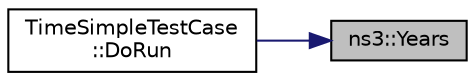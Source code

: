 digraph "ns3::Years"
{
 // LATEX_PDF_SIZE
  edge [fontname="Helvetica",fontsize="10",labelfontname="Helvetica",labelfontsize="10"];
  node [fontname="Helvetica",fontsize="10",shape=record];
  rankdir="RL";
  Node1 [label="ns3::Years",height=0.2,width=0.4,color="black", fillcolor="grey75", style="filled", fontcolor="black",tooltip="Construct a Time in the indicated unit."];
  Node1 -> Node2 [dir="back",color="midnightblue",fontsize="10",style="solid",fontname="Helvetica"];
  Node2 [label="TimeSimpleTestCase\l::DoRun",height=0.2,width=0.4,color="black", fillcolor="white", style="filled",URL="$class_time_simple_test_case.html#a4420daddc0f37503638626397ec83f41",tooltip="Runs the Simple Time test case."];
}
